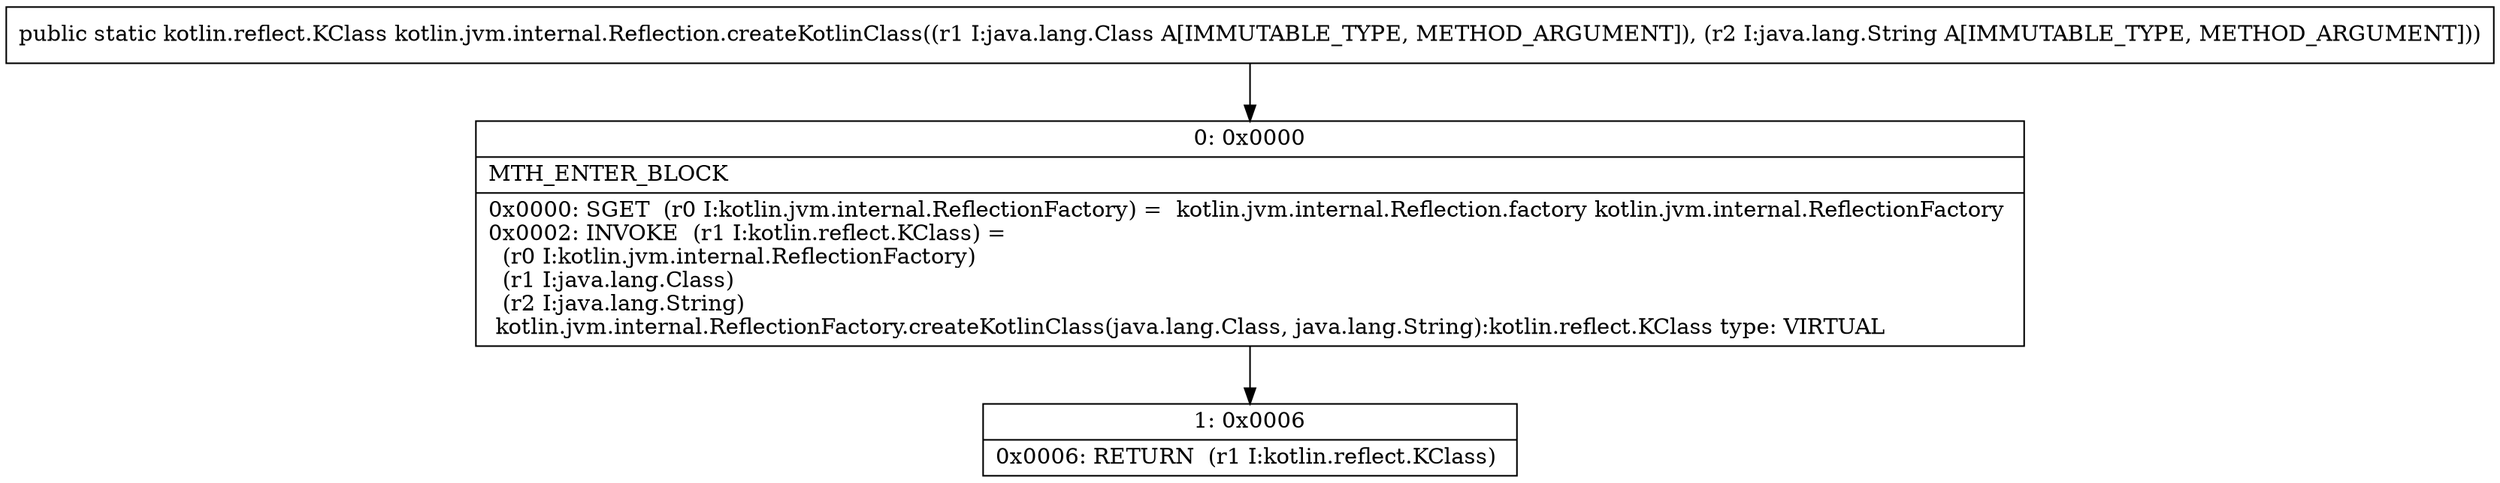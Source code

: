 digraph "CFG forkotlin.jvm.internal.Reflection.createKotlinClass(Ljava\/lang\/Class;Ljava\/lang\/String;)Lkotlin\/reflect\/KClass;" {
Node_0 [shape=record,label="{0\:\ 0x0000|MTH_ENTER_BLOCK\l|0x0000: SGET  (r0 I:kotlin.jvm.internal.ReflectionFactory) =  kotlin.jvm.internal.Reflection.factory kotlin.jvm.internal.ReflectionFactory \l0x0002: INVOKE  (r1 I:kotlin.reflect.KClass) = \l  (r0 I:kotlin.jvm.internal.ReflectionFactory)\l  (r1 I:java.lang.Class)\l  (r2 I:java.lang.String)\l kotlin.jvm.internal.ReflectionFactory.createKotlinClass(java.lang.Class, java.lang.String):kotlin.reflect.KClass type: VIRTUAL \l}"];
Node_1 [shape=record,label="{1\:\ 0x0006|0x0006: RETURN  (r1 I:kotlin.reflect.KClass) \l}"];
MethodNode[shape=record,label="{public static kotlin.reflect.KClass kotlin.jvm.internal.Reflection.createKotlinClass((r1 I:java.lang.Class A[IMMUTABLE_TYPE, METHOD_ARGUMENT]), (r2 I:java.lang.String A[IMMUTABLE_TYPE, METHOD_ARGUMENT])) }"];
MethodNode -> Node_0;
Node_0 -> Node_1;
}

